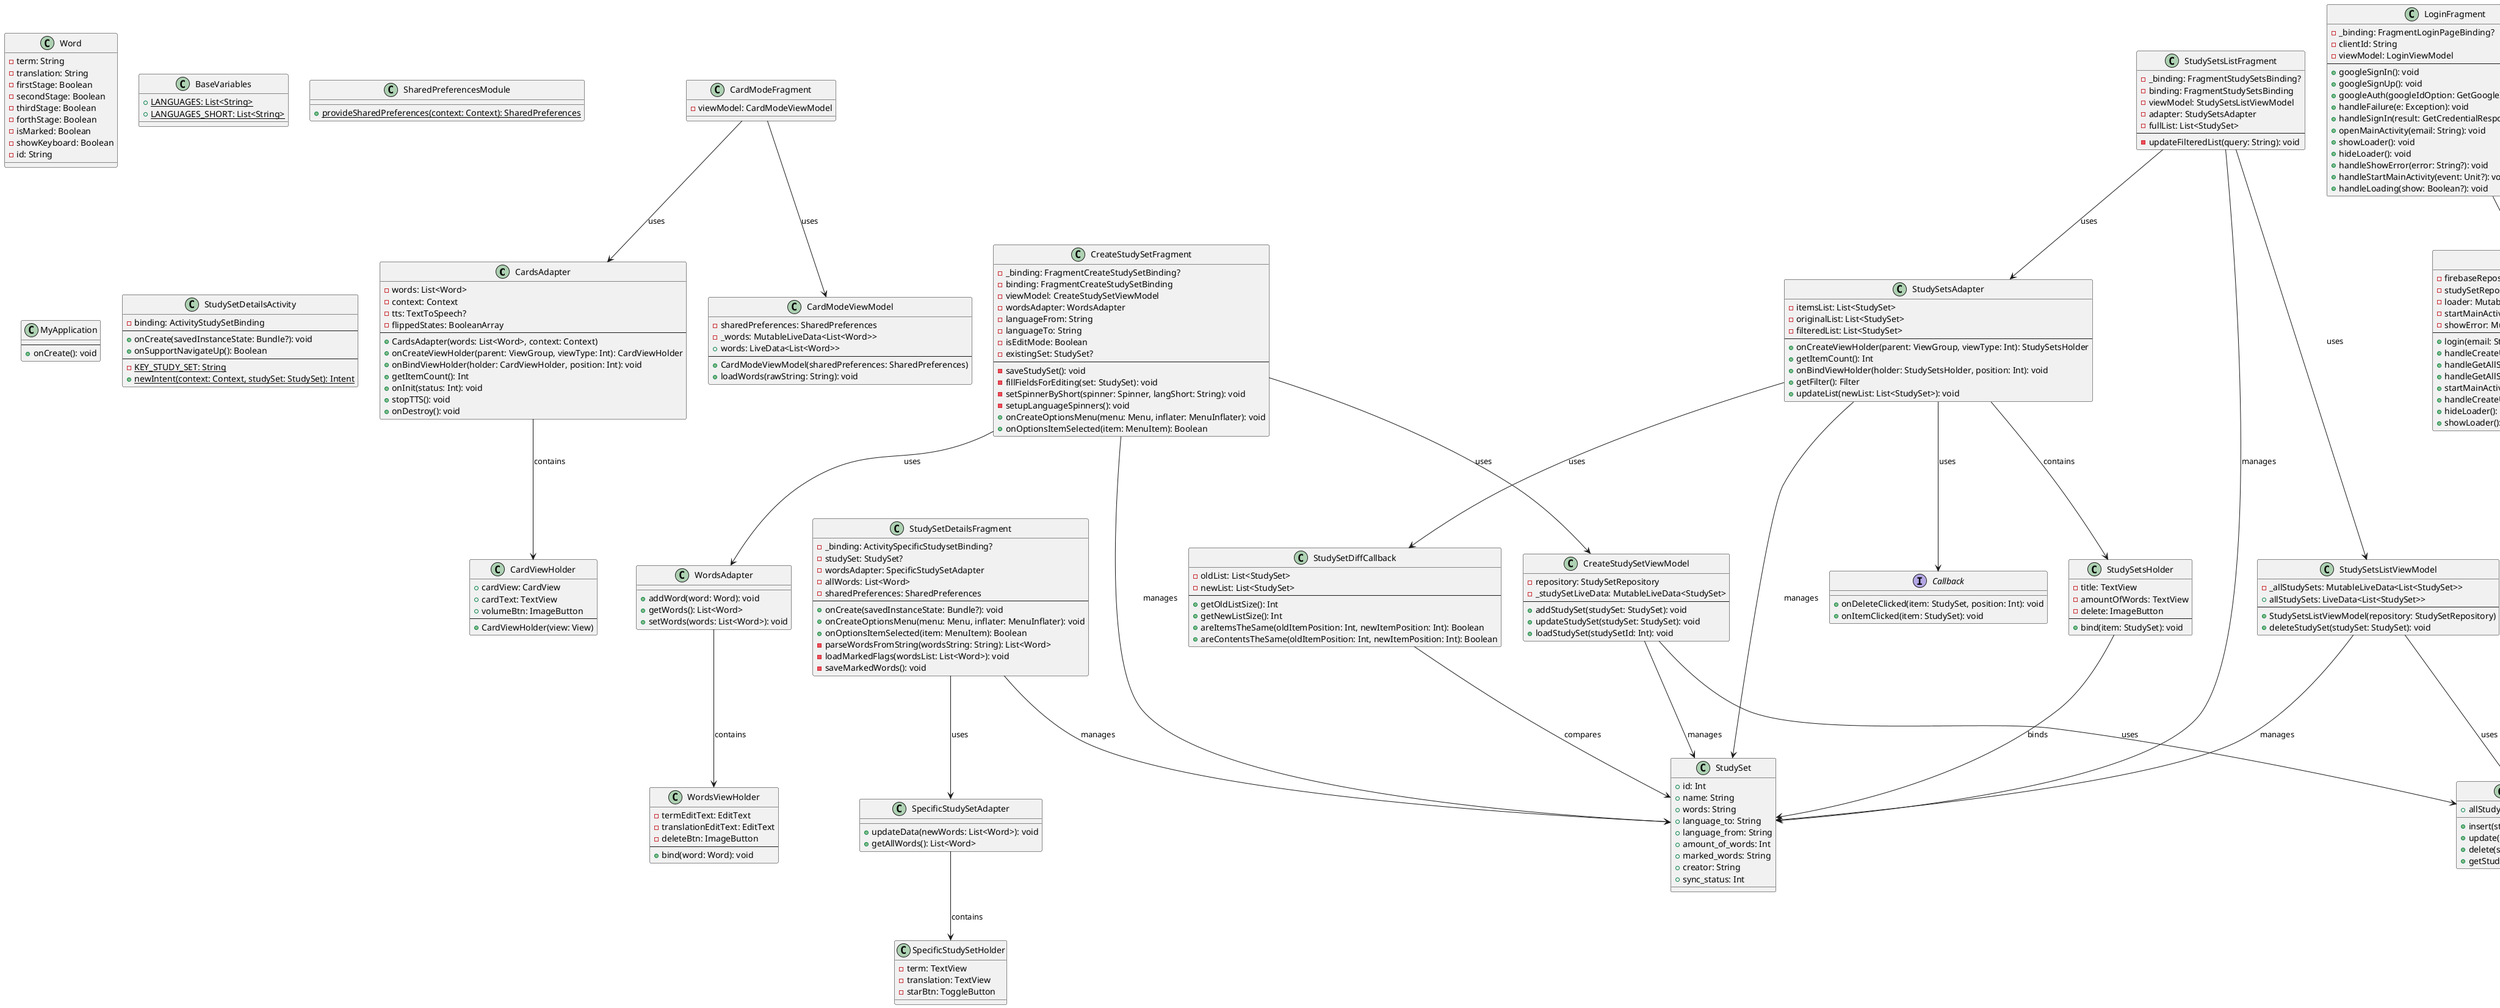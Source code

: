 @startuml
class CardsAdapter {
    - words: List<Word>
    - context: Context
    - tts: TextToSpeech?
    - flippedStates: BooleanArray
    --
    + CardsAdapter(words: List<Word>, context: Context)
    + onCreateViewHolder(parent: ViewGroup, viewType: Int): CardViewHolder
    + onBindViewHolder(holder: CardViewHolder, position: Int): void
    + getItemCount(): Int
    + onInit(status: Int): void
    + stopTTS(): void
    + onDestroy(): void
}

class CardViewHolder {
    + cardView: CardView
    + cardText: TextView
    + volumeBtn: ImageButton
    --
    + CardViewHolder(view: View)
}

CardsAdapter --> CardViewHolder : contains

class StudySetDetailsFragment {
    - _binding: ActivitySpecificStudysetBinding?
    - studySet: StudySet?
    - wordsAdapter: SpecificStudySetAdapter
    - allWords: List<Word>
    - sharedPreferences: SharedPreferences
    --
    + onCreate(savedInstanceState: Bundle?): void
    + onCreateOptionsMenu(menu: Menu, inflater: MenuInflater): void
    + onOptionsItemSelected(item: MenuItem): Boolean
    - parseWordsFromString(wordsString: String): List<Word>
    - loadMarkedFlags(wordsList: List<Word>): void
    - saveMarkedWords(): void
}

class SpecificStudySetAdapter {
    + updateData(newWords: List<Word>): void
    + getAllWords(): List<Word>
}

class SpecificStudySetHolder {
    - term: TextView
    - translation: TextView
    - starBtn: ToggleButton
}

class Word {
    - term: String
    - translation: String
    - firstStage: Boolean
    - secondStage: Boolean
    - thirdStage: Boolean
    - forthStage: Boolean
    - isMarked: Boolean
    - showKeyboard: Boolean
    - id: String
}

StudySetDetailsFragment --> SpecificStudySetAdapter : uses
StudySetDetailsFragment --> StudySet : manages
SpecificStudySetAdapter --> SpecificStudySetHolder : contains

class CardModeFragment {
    - viewModel: CardModeViewModel
}

class CardModeViewModel {
    - sharedPreferences: SharedPreferences
    - _words: MutableLiveData<List<Word>>
    + words: LiveData<List<Word>>
    --
    + CardModeViewModel(sharedPreferences: SharedPreferences)
    + loadWords(rawString: String): void
}

CardModeFragment --> CardModeViewModel : uses
CardModeFragment --> CardsAdapter : uses

class CreateStudySetFragment {
    - _binding: FragmentCreateStudySetBinding?
    - binding: FragmentCreateStudySetBinding
    - viewModel: CreateStudySetViewModel
    - wordsAdapter: WordsAdapter
    - languageFrom: String
    - languageTo: String
    - isEditMode: Boolean
    - existingSet: StudySet?
    --
    - saveStudySet(): void
    - fillFieldsForEditing(set: StudySet): void
    - setSpinnerByShort(spinner: Spinner, langShort: String): void
    - setupLanguageSpinners(): void
    + onCreateOptionsMenu(menu: Menu, inflater: MenuInflater): void
    + onOptionsItemSelected(item: MenuItem): Boolean
}

class CreateStudySetViewModel {
    - repository: StudySetRepository
    - _studySetLiveData: MutableLiveData<StudySet>
    --
    + addStudySet(studySet: StudySet): void
    + updateStudySet(studySet: StudySet): void
    + loadStudySet(studySetId: Int): void
}

class WordsAdapter {
    + addWord(word: Word): void
    + getWords(): List<Word>
    + setWords(words: List<Word>): void
}

class WordsViewHolder {
    - termEditText: EditText
    - translationEditText: EditText
    - deleteBtn: ImageButton
    --
    + bind(word: Word): void
}

WordsAdapter --> WordsViewHolder : contains

class StudySet {
    + id: Int
    + name: String
    + words: String
    + language_to: String
    + language_from: String
    + amount_of_words: Int
    + marked_words: String
    + creator: String
    + sync_status: Int
}

class StudySetRepository {
    + allStudySets: LiveData<List<StudySet>>
    + insert(studySet: StudySet): Long
    + update(studySet: StudySet): void
    + delete(studySet: StudySet): void
    + getStudySetById(id: Long): StudySet?
}

CreateStudySetFragment --> CreateStudySetViewModel : uses
CreateStudySetFragment --> WordsAdapter : uses
CreateStudySetFragment --> StudySet : manages
CreateStudySetViewModel --> StudySet : manages
CreateStudySetViewModel --> StudySetRepository : uses

class StudySetsAdapter {
    - itemsList: List<StudySet>
    - originalList: List<StudySet>
    - filteredList: List<StudySet>
    --
    + onCreateViewHolder(parent: ViewGroup, viewType: Int): StudySetsHolder
    + getItemCount(): Int
    + onBindViewHolder(holder: StudySetsHolder, position: Int): void
    + getFilter(): Filter
    + updateList(newList: List<StudySet>): void
}

class StudySetsHolder {
    - title: TextView
    - amountOfWords: TextView
    - delete: ImageButton
    --
    + bind(item: StudySet): void
}

class StudySetDiffCallback {
    - oldList: List<StudySet>
    - newList: List<StudySet>
    --
    + getOldListSize(): Int
    + getNewListSize(): Int
    + areItemsTheSame(oldItemPosition: Int, newItemPosition: Int): Boolean
    + areContentsTheSame(oldItemPosition: Int, newItemPosition: Int): Boolean
}

interface Callback {
    + onDeleteClicked(item: StudySet, position: Int): void
    + onItemClicked(item: StudySet): void
}

StudySetsAdapter --> StudySetsHolder : contains
StudySetsAdapter --> StudySetDiffCallback : uses
StudySetsAdapter --> Callback : uses
StudySetsAdapter --> StudySet : manages
StudySetsHolder --> StudySet : binds
StudySetDiffCallback --> StudySet : compares

class ListenFragment {
    - _binding: FragmentAudioStageBinding?
    - binding: FragmentAudioStageBinding
    - viewModel: ListenViewModel
}

class ListenViewModel {
    - wordList: List<Word>
    - currentIndex: Int
    - _currentWord: MutableLiveData<Word>
    + currentWord: LiveData<Word>
    --
    + nextWord(): void
}

ListenFragment --> ListenViewModel : uses

class SpeechStageFragment {
    - _binding: FragmentSpeechStageBinding?
    - binding: FragmentSpeechStageBinding
    - viewModel: SpeechStageViewModel
}

class SpeechStageViewModel {
    - wordList: List<Word>
    - currentIndex: Int
    - _currentWord: MutableLiveData<Word>
    + currentWord: LiveData<Word>
    --
    + nextWord(): void
    + getExpectedTerm(): String?
}

SpeechStageFragment --> SpeechStageViewModel : uses

class StudySetsListFragment {
    - _binding: FragmentStudySetsBinding?
    - binding: FragmentStudySetsBinding
    - viewModel: StudySetsListViewModel
    - adapter: StudySetsAdapter
    - fullList: List<StudySet>
    --
    - updateFilteredList(query: String): void
}

class StudySetsListViewModel {
    - _allStudySets: MutableLiveData<List<StudySet>>
    + allStudySets: LiveData<List<StudySet>>
    --
    + StudySetsListViewModel(repository: StudySetRepository)
    + deleteStudySet(studySet: StudySet): void
}

StudySetsListFragment --> StudySetsListViewModel : uses
StudySetsListFragment --> StudySetsAdapter : uses
StudySetsListFragment --> StudySet : manages
StudySetsListViewModel --> StudySet : manages
StudySetsListViewModel --> StudySetRepository : uses

class TermStageFragment {
    - _binding: FragmentTermDefinitionStageBinding?
    - binding: FragmentTermDefinitionStageBinding
    - viewModel: TermStageViewModel
}

class TermStageViewModel {
    - wordList: List<Word>
    - currentIndex: Int
    - _currentWord: MutableLiveData<Word>
    + currentWord: LiveData<Word>
    --
    + checkAnswer(answer: String): void
    - nextWord(): void
}

TermStageFragment --> TermStageViewModel : uses

class TranslationStageFragment {
    - _binding: FragmentTermDefinitionStageBinding?
    - binding: FragmentTermDefinitionStageBinding
    - viewModel: TranslationStageViewModel
}

class TranslationStageViewModel {
    - wordList: List<Word>
    - currentIndex: Int
    - _currentWord: MutableLiveData<Word>
    + currentWord: LiveData<Word>
    --
    + checkTranslationAnswer(answer: String): void
    - nextWord(): void
}

TranslationStageFragment --> TranslationStageViewModel : uses
class BaseVariables {
    {static} + LANGUAGES: List<String>
    {static} + LANGUAGES_SHORT: List<String>
}

interface DaoStudySet {
    + getAllStudySets(): LiveData<List<StudySet>>
    + getAllStudySetsFlow(): Flow<List<StudySet>>
    + insertStudySet(studySet: StudySet): Long
    + updateStudySet(studySet: StudySet): void
    + deleteStudySet(studySet: StudySet): void
    + deleteById(id: Int): void
    + getSpecificStudySet(id: Int): LiveData<StudySet>
    + getNoLiveDataSpecificStudySet(id: Int): StudySet?
    + getUnsyncedStudySet(): List<StudySet>
    + upsert(studySets: List<StudySet>): void
    + upsertStudySet(studySet: StudySet): void
    + deleteAll(): void
}

class StudySetDatabase {
    + studySetDao(): DaoStudySet
}

StudySetDatabase --> DaoStudySet : contains

class DatabaseModule {
    {static} + provideDatabase(context: Context): StudySetDatabase
    {static} + provideDao(database: StudySetDatabase): DaoStudySet
}

class SharedPreferencesModule {
    {static} + provideSharedPreferences(context: Context): SharedPreferences
}

DatabaseModule --> StudySetDatabase : provides
DatabaseModule --> DaoStudySet : provides

class NonSwipeableViewPager {
    + NonSwipeableViewPager(context: Context)
    + NonSwipeableViewPager(context: Context, attrs: AttributeSet?)
    + onInterceptTouchEvent(event: MotionEvent): Boolean
    + onTouchEvent(event: MotionEvent): Boolean
}

NonSwipeableViewPager ..|> ViewPager

class MainActivity {
    - binding: ActivityMainBinding
    --
    + onCreate(savedInstanceState: Bundle?): void
    + onSupportNavigateUp(): Boolean
}

class MyApplication {
    --
    + onCreate(): void
}


class QuizViewModel {
  + {static} Question
  - _currentQuestion: MutableLiveData<Question>
  + currentQuestion: LiveData<Question>
  - questionList: List<Question>
  - currentIndex: Int
  + setQuestionsFromWords(words: List<Word>): Unit
  + loadNextQuestion(): Unit
  + checkAnswer(selected: String): Boolean
}

class Question {
  + term: String
  + correctAnswer: String
  + options: List<String>
}

class QuizFragment {
  - _binding: FragmentQuizStageBinding?
  + binding: FragmentQuizStageBinding
  - viewModel: QuizViewModel
  - wordList: List<Word>
  + onCreate(savedInstanceState: Bundle?): Unit
}

QuizViewModel "1" *-- "0..N  " Question : contains
QuizFragment --> QuizViewModel : uses >
QuizFragment --> Question : uses >


class NotificationsFragment {
    - _binding: FragmentNotificationsBinding?
    - binding: FragmentNotificationsBinding
}

class NotificationsViewModel {
    - _text: MutableLiveData<String>
    + text: LiveData<String>
}

NotificationsFragment --> NotificationsViewModel : uses

class FirebaseRepository {
    - db: FirebaseFirestore
    - userProfilePreferencesManager: UserProfilePreferencesManager
    --
    + createUser(email: String, onSuccess: () -> Unit, onError: () -> Unit): void
    + addStudySet(studySet: StudySet, onSuccess: () -> Unit, onError: () -> Unit): void
    + getAllStudySets(onSuccess: (List<StudySet>) -> Unit, onError: () -> Unit): void
    + updateStudySet(studySet: StudySet): void
    + deleteStudySet(studySet: StudySet): void
    + updateSetFinished(studySetId: Int): void
    --
    - saveUserDocumentId(documentId: String): void
    - getStudySetsCollection(): CollectionReference
    - getStudySetDocument(studySetId: Int, onDocumentOperation: (DocumentReference) -> Unit): void
    --
    {static} - TAG: String
    {static} - USERS_COLLECTION: String
    {static} - STUDY_SETS_COLLECTION: String
    {static} - EMAIL_FIELD: String
    {static} - STUDY_SET_ID_FIELD: String
}

FirebaseRepository --> UserProfilePreferencesManager : uses

class UserProfilePreferencesManager {
    - sharedPreferences: SharedPreferences
    --
    + isLoggedIn(): Boolean
    + setUserDocumentId(userDocumentId: String): void
    + getUserDocumentId(): String?
    + clearLoginEmail(): void
    --
    {static} - KEY_USER_DOCUMENT_ID: String
}

UserProfilePreferencesManager --> SharedPreferences : uses

class UserProfileRepository {
    - userProfilePreferencesManager: UserProfilePreferencesManager
    - studySetRepository: StudySetRepository
    --
    + isLoggedIn(): Boolean
    + logout(): suspend Unit
}

UserProfileRepository --> UserProfilePreferencesManager : uses
UserProfileRepository --> StudySetRepository : uses

class StudySetDetailsActivity {
    - binding: ActivityStudySetBinding
    --
    + onCreate(savedInstanceState: Bundle?): void
    + onSupportNavigateUp(): Boolean
    --
    {static} - KEY_STUDY_SET: String
    {static} + newIntent(context: Context, studySet: StudySet): Intent
}

class LoginActivity {
    - binding: ActivityLoginBinding
    --
    + onCreate(savedInstanceState: Bundle?): void
}

class LoginFragment {
    - _binding: FragmentLoginPageBinding?
    - clientId: String
    - viewModel: LoginViewModel
    --
    + googleSignIn(): void
    + googleSignUp(): void
    + googleAuth(googleIdOption: GetGoogleIdOption): void
    + handleFailure(e: Exception): void
    + handleSignIn(result: GetCredentialResponse): void
    + openMainActivity(email: String): void
    + showLoader(): void
    + hideLoader(): void
    + handleShowError(error: String?): void
    + handleStartMainActivity(event: Unit?): void
    + handleLoading(show: Boolean?): void
}

LoginFragment --> LoginViewModel : uses

class LoginViewModel {
    - firebaseRepository: FirebaseRepository
    - studySetRepository: StudySetRepository
    - loader: MutableLiveData<Boolean>
    - startMainActivity: MutableLiveData<Unit?>
    - showError: MutableLiveData<String?>
    --
    + login(email: String): void
    + handleCreateUserSuccess(): void
    + handleGetAllStudySetsFailed(): void
    + handleGetAllStudySetsSuccess(studySets: List<StudySet>): void
    + startMainActivity(): void
    + handleCreateUserFailure(): void
    + hideLoader(): void
    + showLoader(): void
}

LoginViewModel --> FirebaseRepository : uses
LoginViewModel --> StudySetRepository : uses

class ProfileFragment {
    - _binding: FragmentProfileBinding?
    - viewModel: ProfileViewModel
    --
    + updateProfile(): void
    + syncData(): void
    --
    {static} - TAG: String
}

ProfileFragment --> ProfileViewModel : uses

class ProfileViewModel {
    - sharedPreferences: SharedPreferences
    - repository: StudySetRepository
    - userProfileRepository: UserProfileRepository
    - firebaseRepository: FirebaseRepository
    - _userProfile: MutableLiveData<UserProfile>
    - showLoader: MutableLiveData<Boolean?>
    --
    + userProfile: LiveData<UserProfile>
    + statistics: LiveData<Statistics>
    + updateCompletedSets(studySet: StudySet): void
    + signOut(): suspend Unit
    + sync(): void
}

ProfileViewModel --> StudySetRepository : uses
ProfileViewModel --> UserProfileRepository : uses
ProfileViewModel --> FirebaseRepository : uses

class MySplashActivity {
    - userProfileRepository: UserProfileRepository
    --
    + onCreate(savedInstanceState: Bundle?): void
}

MySplashActivity --> UserProfileRepository : uses
MySplashActivity --> MainActivity : navigates
MySplashActivity --> LoginActivity : navigates

class LoginViewModelTest {
    - viewModel: LoginViewModel
    - firebaseRepository: FirebaseRepository
    - studySetRepository: StudySetRepository
    - loaderObserver: Observer<Boolean>
    - startMainActivityObserver: Observer<Unit?>
    - showErrorObserver: Observer<String?>
    --
    + setup(): void
    + testLoginSuccess(): void
    + testLoginFailure(): void
    + testHandleCreateUserSuccess(): void
    + testHandleCreateUserFailure(): void
    + tearDown(): void
}

LoginViewModelTest --> LoginViewModel : tests

class StudySetRepositoryTest {
    - repository: StudySetRepository
    - dao: DaoStudySet
    - database: StudySetDatabase
    --
    + setup(): void
    + testInsertStudySet(): void
    + testUpdateStudySet(): void
    + testDeleteStudySet(): void
    + testGetAllStudySets(): void
    + tearDown(): void
}

StudySetRepositoryTest --> DaoStudySet : mocks
StudySetRepositoryTest --> StudySetDatabase : mocks
@enduml